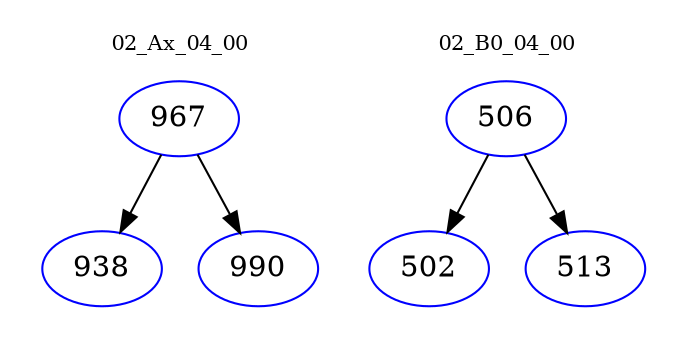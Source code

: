 digraph{
subgraph cluster_0 {
color = white
label = "02_Ax_04_00";
fontsize=10;
T0_967 [label="967", color="blue"]
T0_967 -> T0_938 [color="black"]
T0_938 [label="938", color="blue"]
T0_967 -> T0_990 [color="black"]
T0_990 [label="990", color="blue"]
}
subgraph cluster_1 {
color = white
label = "02_B0_04_00";
fontsize=10;
T1_506 [label="506", color="blue"]
T1_506 -> T1_502 [color="black"]
T1_502 [label="502", color="blue"]
T1_506 -> T1_513 [color="black"]
T1_513 [label="513", color="blue"]
}
}
